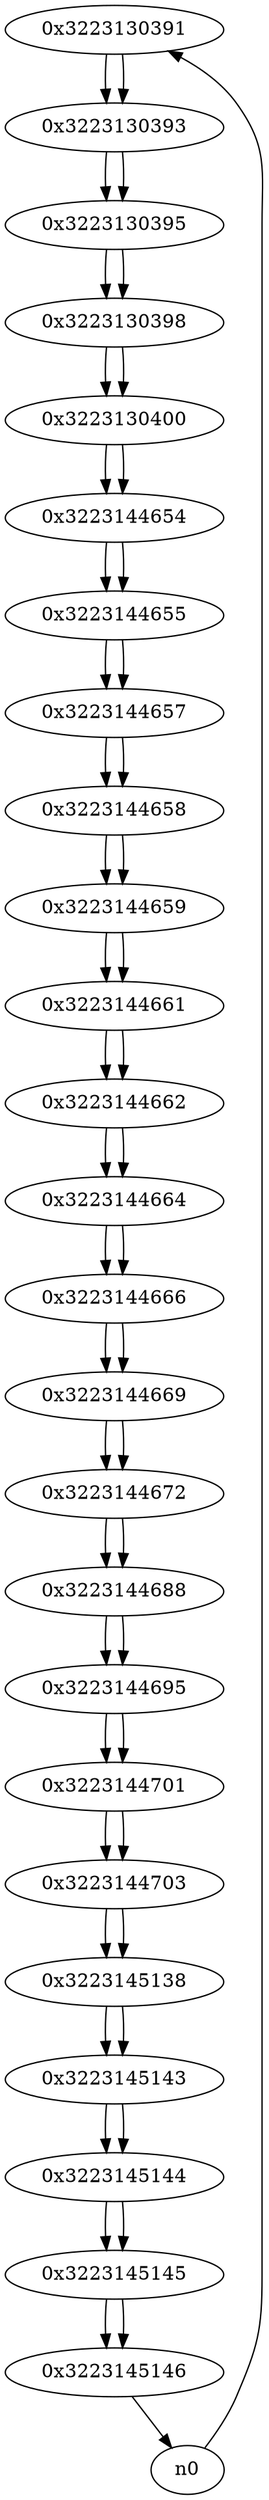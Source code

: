digraph G{
/* nodes */
  n1 [label="0x3223130391"]
  n2 [label="0x3223130393"]
  n3 [label="0x3223130395"]
  n4 [label="0x3223130398"]
  n5 [label="0x3223130400"]
  n6 [label="0x3223144654"]
  n7 [label="0x3223144655"]
  n8 [label="0x3223144657"]
  n9 [label="0x3223144658"]
  n10 [label="0x3223144659"]
  n11 [label="0x3223144661"]
  n12 [label="0x3223144662"]
  n13 [label="0x3223144664"]
  n14 [label="0x3223144666"]
  n15 [label="0x3223144669"]
  n16 [label="0x3223144672"]
  n17 [label="0x3223144688"]
  n18 [label="0x3223144695"]
  n19 [label="0x3223144701"]
  n20 [label="0x3223144703"]
  n21 [label="0x3223145138"]
  n22 [label="0x3223145143"]
  n23 [label="0x3223145144"]
  n24 [label="0x3223145145"]
  n25 [label="0x3223145146"]
/* edges */
n1 -> n2;
n0 -> n1;
n2 -> n3;
n1 -> n2;
n3 -> n4;
n2 -> n3;
n4 -> n5;
n3 -> n4;
n5 -> n6;
n4 -> n5;
n6 -> n7;
n5 -> n6;
n7 -> n8;
n6 -> n7;
n8 -> n9;
n7 -> n8;
n9 -> n10;
n8 -> n9;
n10 -> n11;
n9 -> n10;
n11 -> n12;
n10 -> n11;
n12 -> n13;
n11 -> n12;
n13 -> n14;
n12 -> n13;
n14 -> n15;
n13 -> n14;
n15 -> n16;
n14 -> n15;
n16 -> n17;
n15 -> n16;
n17 -> n18;
n16 -> n17;
n18 -> n19;
n17 -> n18;
n19 -> n20;
n18 -> n19;
n20 -> n21;
n19 -> n20;
n21 -> n22;
n20 -> n21;
n22 -> n23;
n21 -> n22;
n23 -> n24;
n22 -> n23;
n24 -> n25;
n23 -> n24;
n25 -> n0;
n24 -> n25;
}

